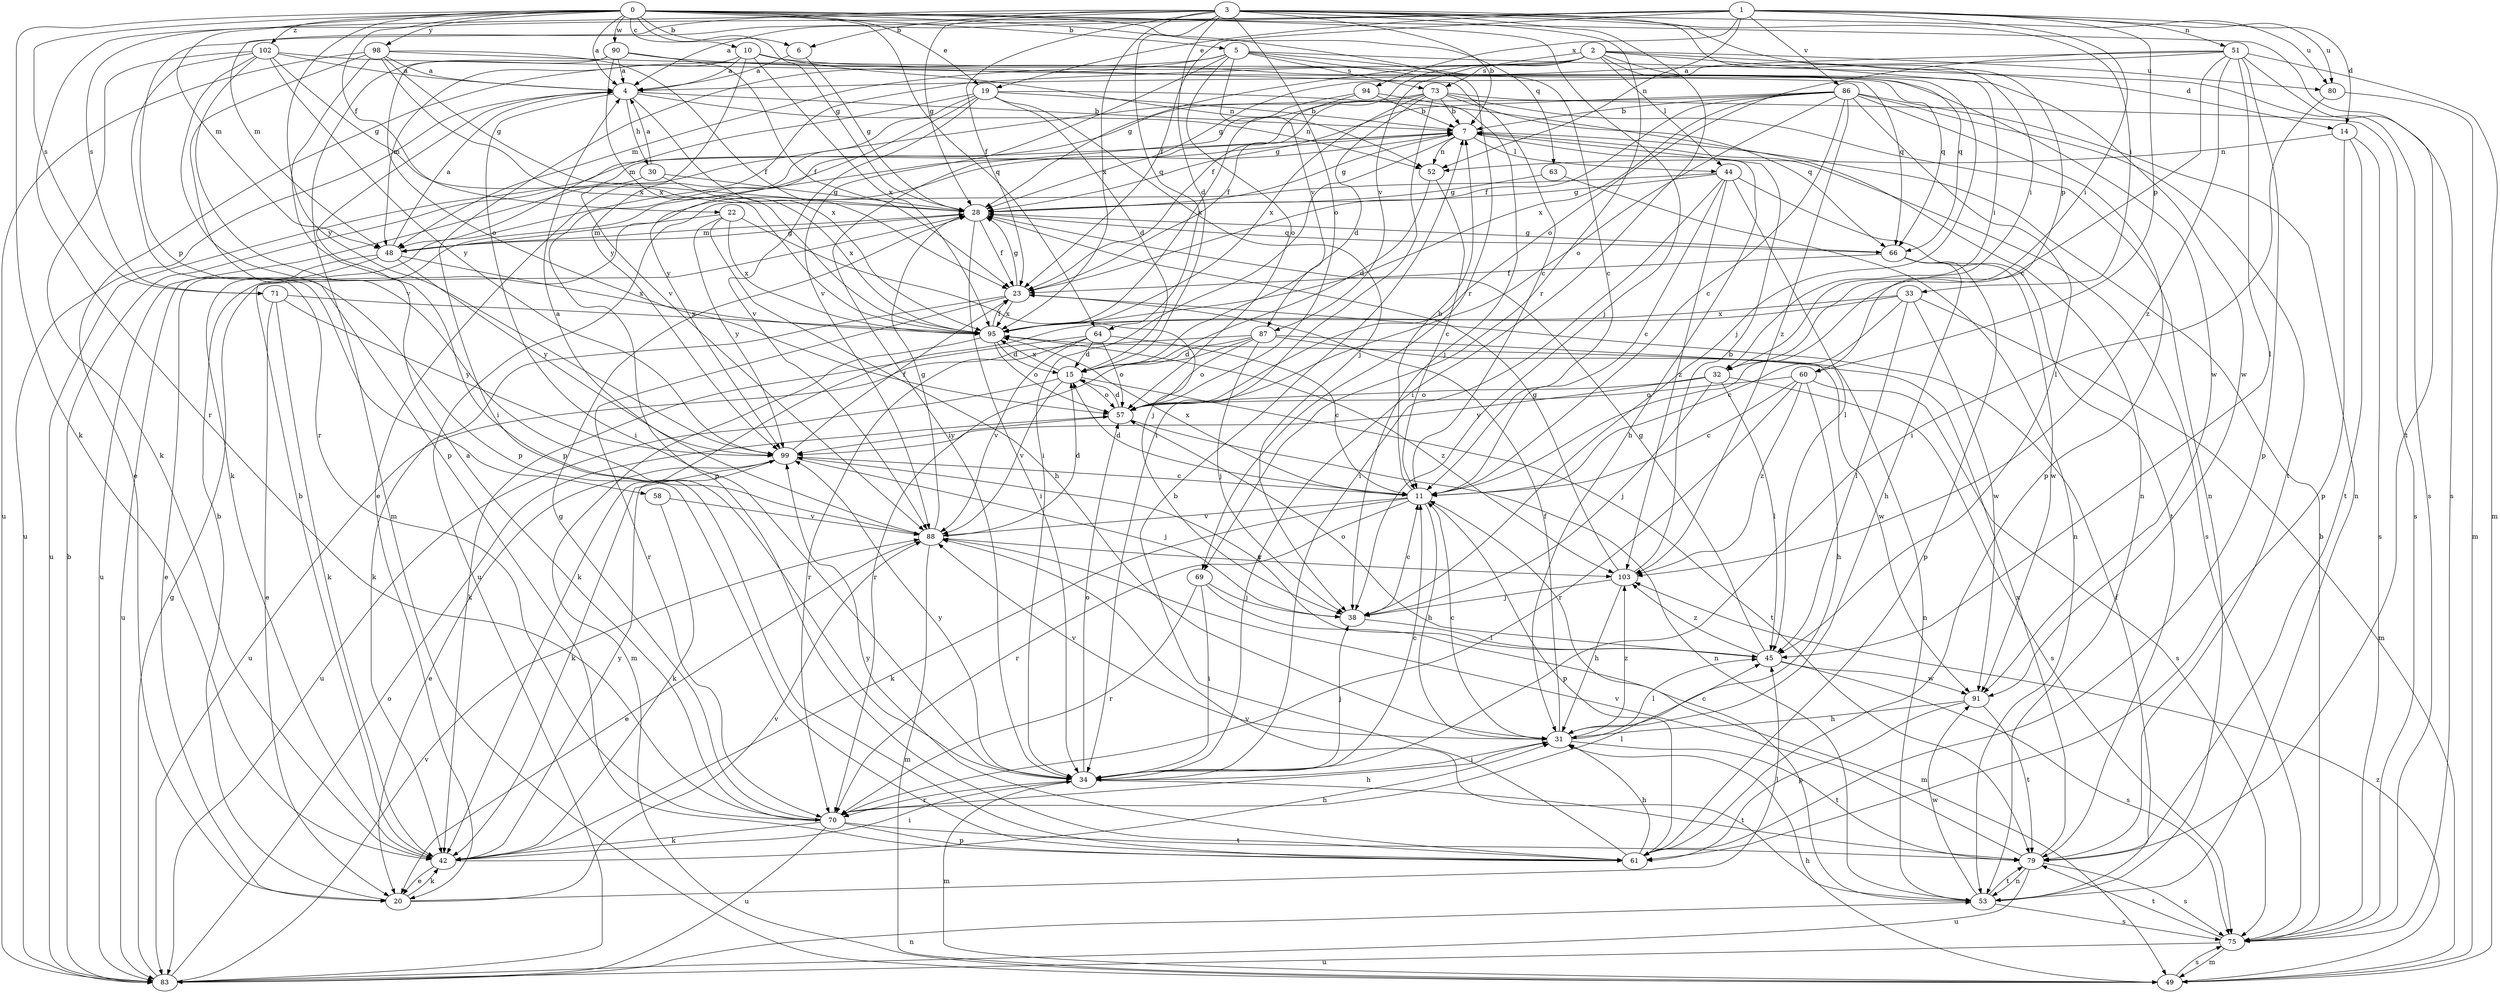 strict digraph  {
0;
1;
2;
3;
4;
5;
6;
7;
10;
11;
14;
15;
19;
20;
22;
23;
28;
30;
31;
32;
33;
34;
38;
42;
44;
45;
48;
49;
51;
52;
53;
57;
58;
60;
61;
63;
64;
66;
69;
70;
71;
73;
75;
79;
80;
83;
86;
87;
88;
90;
91;
94;
95;
98;
99;
102;
103;
0 -> 4  [label=a];
0 -> 5  [label=b];
0 -> 6  [label=b];
0 -> 10  [label=c];
0 -> 19  [label=e];
0 -> 22  [label=f];
0 -> 28  [label=g];
0 -> 38  [label=j];
0 -> 42  [label=k];
0 -> 48  [label=m];
0 -> 63  [label=q];
0 -> 64  [label=q];
0 -> 69  [label=r];
0 -> 71  [label=s];
0 -> 79  [label=t];
0 -> 90  [label=w];
0 -> 98  [label=y];
0 -> 99  [label=y];
0 -> 102  [label=z];
1 -> 4  [label=a];
1 -> 14  [label=d];
1 -> 19  [label=e];
1 -> 23  [label=f];
1 -> 32  [label=i];
1 -> 51  [label=n];
1 -> 52  [label=n];
1 -> 58  [label=p];
1 -> 60  [label=p];
1 -> 71  [label=s];
1 -> 80  [label=u];
1 -> 86  [label=v];
1 -> 94  [label=x];
2 -> 14  [label=d];
2 -> 23  [label=f];
2 -> 28  [label=g];
2 -> 32  [label=i];
2 -> 38  [label=j];
2 -> 44  [label=l];
2 -> 48  [label=m];
2 -> 73  [label=s];
2 -> 80  [label=u];
2 -> 87  [label=v];
2 -> 91  [label=w];
2 -> 99  [label=y];
3 -> 6  [label=b];
3 -> 7  [label=b];
3 -> 15  [label=d];
3 -> 23  [label=f];
3 -> 28  [label=g];
3 -> 32  [label=i];
3 -> 33  [label=i];
3 -> 34  [label=i];
3 -> 48  [label=m];
3 -> 57  [label=o];
3 -> 60  [label=p];
3 -> 64  [label=q];
3 -> 69  [label=r];
3 -> 70  [label=r];
3 -> 80  [label=u];
3 -> 95  [label=x];
4 -> 7  [label=b];
4 -> 30  [label=h];
4 -> 34  [label=i];
4 -> 52  [label=n];
4 -> 83  [label=u];
4 -> 95  [label=x];
5 -> 11  [label=c];
5 -> 20  [label=e];
5 -> 57  [label=o];
5 -> 61  [label=p];
5 -> 66  [label=q];
5 -> 73  [label=s];
5 -> 75  [label=s];
5 -> 87  [label=v];
5 -> 88  [label=v];
6 -> 4  [label=a];
6 -> 28  [label=g];
7 -> 28  [label=g];
7 -> 31  [label=h];
7 -> 34  [label=i];
7 -> 44  [label=l];
7 -> 52  [label=n];
7 -> 75  [label=s];
7 -> 83  [label=u];
10 -> 4  [label=a];
10 -> 48  [label=m];
10 -> 52  [label=n];
10 -> 88  [label=v];
10 -> 91  [label=w];
10 -> 95  [label=x];
11 -> 7  [label=b];
11 -> 15  [label=d];
11 -> 31  [label=h];
11 -> 42  [label=k];
11 -> 61  [label=p];
11 -> 70  [label=r];
11 -> 88  [label=v];
11 -> 95  [label=x];
14 -> 52  [label=n];
14 -> 61  [label=p];
14 -> 75  [label=s];
14 -> 79  [label=t];
15 -> 57  [label=o];
15 -> 79  [label=t];
15 -> 83  [label=u];
15 -> 88  [label=v];
15 -> 95  [label=x];
19 -> 7  [label=b];
19 -> 15  [label=d];
19 -> 38  [label=j];
19 -> 48  [label=m];
19 -> 53  [label=n];
19 -> 61  [label=p];
19 -> 88  [label=v];
19 -> 99  [label=y];
20 -> 7  [label=b];
20 -> 42  [label=k];
20 -> 45  [label=l];
20 -> 88  [label=v];
22 -> 31  [label=h];
22 -> 38  [label=j];
22 -> 48  [label=m];
22 -> 95  [label=x];
22 -> 99  [label=y];
23 -> 28  [label=g];
23 -> 42  [label=k];
23 -> 70  [label=r];
23 -> 95  [label=x];
28 -> 23  [label=f];
28 -> 34  [label=i];
28 -> 48  [label=m];
28 -> 66  [label=q];
30 -> 4  [label=a];
30 -> 28  [label=g];
30 -> 83  [label=u];
30 -> 95  [label=x];
31 -> 11  [label=c];
31 -> 23  [label=f];
31 -> 34  [label=i];
31 -> 45  [label=l];
31 -> 79  [label=t];
31 -> 88  [label=v];
31 -> 103  [label=z];
32 -> 38  [label=j];
32 -> 45  [label=l];
32 -> 57  [label=o];
32 -> 75  [label=s];
32 -> 99  [label=y];
33 -> 11  [label=c];
33 -> 42  [label=k];
33 -> 45  [label=l];
33 -> 49  [label=m];
33 -> 91  [label=w];
33 -> 95  [label=x];
34 -> 11  [label=c];
34 -> 38  [label=j];
34 -> 49  [label=m];
34 -> 57  [label=o];
34 -> 70  [label=r];
34 -> 79  [label=t];
34 -> 99  [label=y];
38 -> 11  [label=c];
38 -> 45  [label=l];
42 -> 7  [label=b];
42 -> 20  [label=e];
42 -> 31  [label=h];
42 -> 34  [label=i];
42 -> 99  [label=y];
44 -> 11  [label=c];
44 -> 28  [label=g];
44 -> 34  [label=i];
44 -> 45  [label=l];
44 -> 79  [label=t];
44 -> 83  [label=u];
44 -> 103  [label=z];
45 -> 28  [label=g];
45 -> 57  [label=o];
45 -> 75  [label=s];
45 -> 91  [label=w];
45 -> 99  [label=y];
45 -> 103  [label=z];
48 -> 4  [label=a];
48 -> 20  [label=e];
48 -> 28  [label=g];
48 -> 83  [label=u];
48 -> 95  [label=x];
48 -> 99  [label=y];
49 -> 31  [label=h];
49 -> 75  [label=s];
49 -> 103  [label=z];
51 -> 4  [label=a];
51 -> 11  [label=c];
51 -> 28  [label=g];
51 -> 45  [label=l];
51 -> 49  [label=m];
51 -> 57  [label=o];
51 -> 61  [label=p];
51 -> 75  [label=s];
51 -> 103  [label=z];
52 -> 11  [label=c];
52 -> 15  [label=d];
53 -> 11  [label=c];
53 -> 23  [label=f];
53 -> 75  [label=s];
53 -> 79  [label=t];
53 -> 88  [label=v];
53 -> 91  [label=w];
57 -> 15  [label=d];
57 -> 53  [label=n];
57 -> 99  [label=y];
58 -> 42  [label=k];
58 -> 88  [label=v];
60 -> 11  [label=c];
60 -> 31  [label=h];
60 -> 57  [label=o];
60 -> 70  [label=r];
60 -> 75  [label=s];
60 -> 103  [label=z];
61 -> 7  [label=b];
61 -> 31  [label=h];
61 -> 99  [label=y];
63 -> 28  [label=g];
63 -> 53  [label=n];
64 -> 11  [label=c];
64 -> 15  [label=d];
64 -> 42  [label=k];
64 -> 57  [label=o];
64 -> 70  [label=r];
64 -> 88  [label=v];
66 -> 23  [label=f];
66 -> 28  [label=g];
66 -> 31  [label=h];
66 -> 61  [label=p];
66 -> 91  [label=w];
69 -> 34  [label=i];
69 -> 38  [label=j];
69 -> 49  [label=m];
69 -> 70  [label=r];
70 -> 4  [label=a];
70 -> 28  [label=g];
70 -> 31  [label=h];
70 -> 42  [label=k];
70 -> 45  [label=l];
70 -> 61  [label=p];
70 -> 79  [label=t];
70 -> 83  [label=u];
71 -> 20  [label=e];
71 -> 42  [label=k];
71 -> 95  [label=x];
71 -> 99  [label=y];
73 -> 7  [label=b];
73 -> 15  [label=d];
73 -> 20  [label=e];
73 -> 23  [label=f];
73 -> 34  [label=i];
73 -> 53  [label=n];
73 -> 66  [label=q];
73 -> 75  [label=s];
73 -> 95  [label=x];
75 -> 7  [label=b];
75 -> 49  [label=m];
75 -> 79  [label=t];
75 -> 83  [label=u];
79 -> 53  [label=n];
79 -> 75  [label=s];
79 -> 83  [label=u];
79 -> 88  [label=v];
79 -> 95  [label=x];
80 -> 34  [label=i];
80 -> 49  [label=m];
83 -> 7  [label=b];
83 -> 28  [label=g];
83 -> 53  [label=n];
83 -> 57  [label=o];
83 -> 88  [label=v];
86 -> 7  [label=b];
86 -> 11  [label=c];
86 -> 23  [label=f];
86 -> 28  [label=g];
86 -> 42  [label=k];
86 -> 45  [label=l];
86 -> 53  [label=n];
86 -> 57  [label=o];
86 -> 61  [label=p];
86 -> 79  [label=t];
86 -> 95  [label=x];
86 -> 103  [label=z];
87 -> 15  [label=d];
87 -> 38  [label=j];
87 -> 53  [label=n];
87 -> 57  [label=o];
87 -> 70  [label=r];
87 -> 83  [label=u];
87 -> 91  [label=w];
88 -> 4  [label=a];
88 -> 15  [label=d];
88 -> 20  [label=e];
88 -> 28  [label=g];
88 -> 49  [label=m];
88 -> 103  [label=z];
90 -> 4  [label=a];
90 -> 23  [label=f];
90 -> 49  [label=m];
90 -> 57  [label=o];
90 -> 66  [label=q];
90 -> 95  [label=x];
91 -> 31  [label=h];
91 -> 61  [label=p];
91 -> 79  [label=t];
94 -> 7  [label=b];
94 -> 34  [label=i];
94 -> 38  [label=j];
94 -> 95  [label=x];
95 -> 15  [label=d];
95 -> 23  [label=f];
95 -> 49  [label=m];
95 -> 57  [label=o];
95 -> 103  [label=z];
98 -> 4  [label=a];
98 -> 11  [label=c];
98 -> 23  [label=f];
98 -> 28  [label=g];
98 -> 34  [label=i];
98 -> 61  [label=p];
98 -> 83  [label=u];
98 -> 95  [label=x];
99 -> 11  [label=c];
99 -> 20  [label=e];
99 -> 23  [label=f];
99 -> 38  [label=j];
99 -> 42  [label=k];
102 -> 4  [label=a];
102 -> 28  [label=g];
102 -> 42  [label=k];
102 -> 61  [label=p];
102 -> 66  [label=q];
102 -> 70  [label=r];
102 -> 88  [label=v];
102 -> 99  [label=y];
103 -> 7  [label=b];
103 -> 28  [label=g];
103 -> 31  [label=h];
103 -> 38  [label=j];
}
